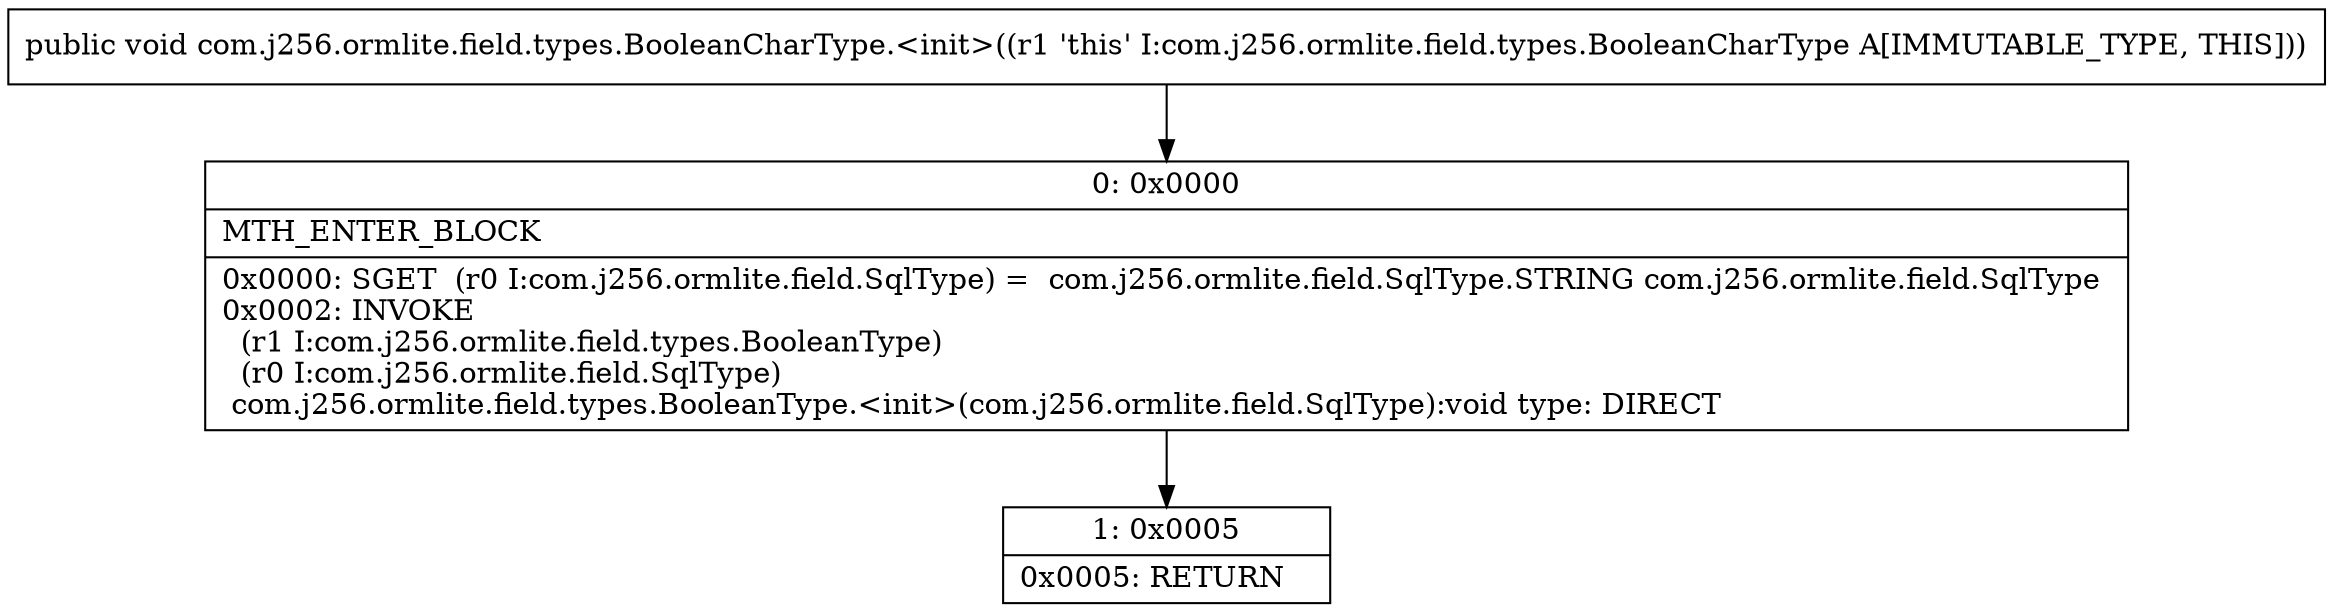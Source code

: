 digraph "CFG forcom.j256.ormlite.field.types.BooleanCharType.\<init\>()V" {
Node_0 [shape=record,label="{0\:\ 0x0000|MTH_ENTER_BLOCK\l|0x0000: SGET  (r0 I:com.j256.ormlite.field.SqlType) =  com.j256.ormlite.field.SqlType.STRING com.j256.ormlite.field.SqlType \l0x0002: INVOKE  \l  (r1 I:com.j256.ormlite.field.types.BooleanType)\l  (r0 I:com.j256.ormlite.field.SqlType)\l com.j256.ormlite.field.types.BooleanType.\<init\>(com.j256.ormlite.field.SqlType):void type: DIRECT \l}"];
Node_1 [shape=record,label="{1\:\ 0x0005|0x0005: RETURN   \l}"];
MethodNode[shape=record,label="{public void com.j256.ormlite.field.types.BooleanCharType.\<init\>((r1 'this' I:com.j256.ormlite.field.types.BooleanCharType A[IMMUTABLE_TYPE, THIS])) }"];
MethodNode -> Node_0;
Node_0 -> Node_1;
}

